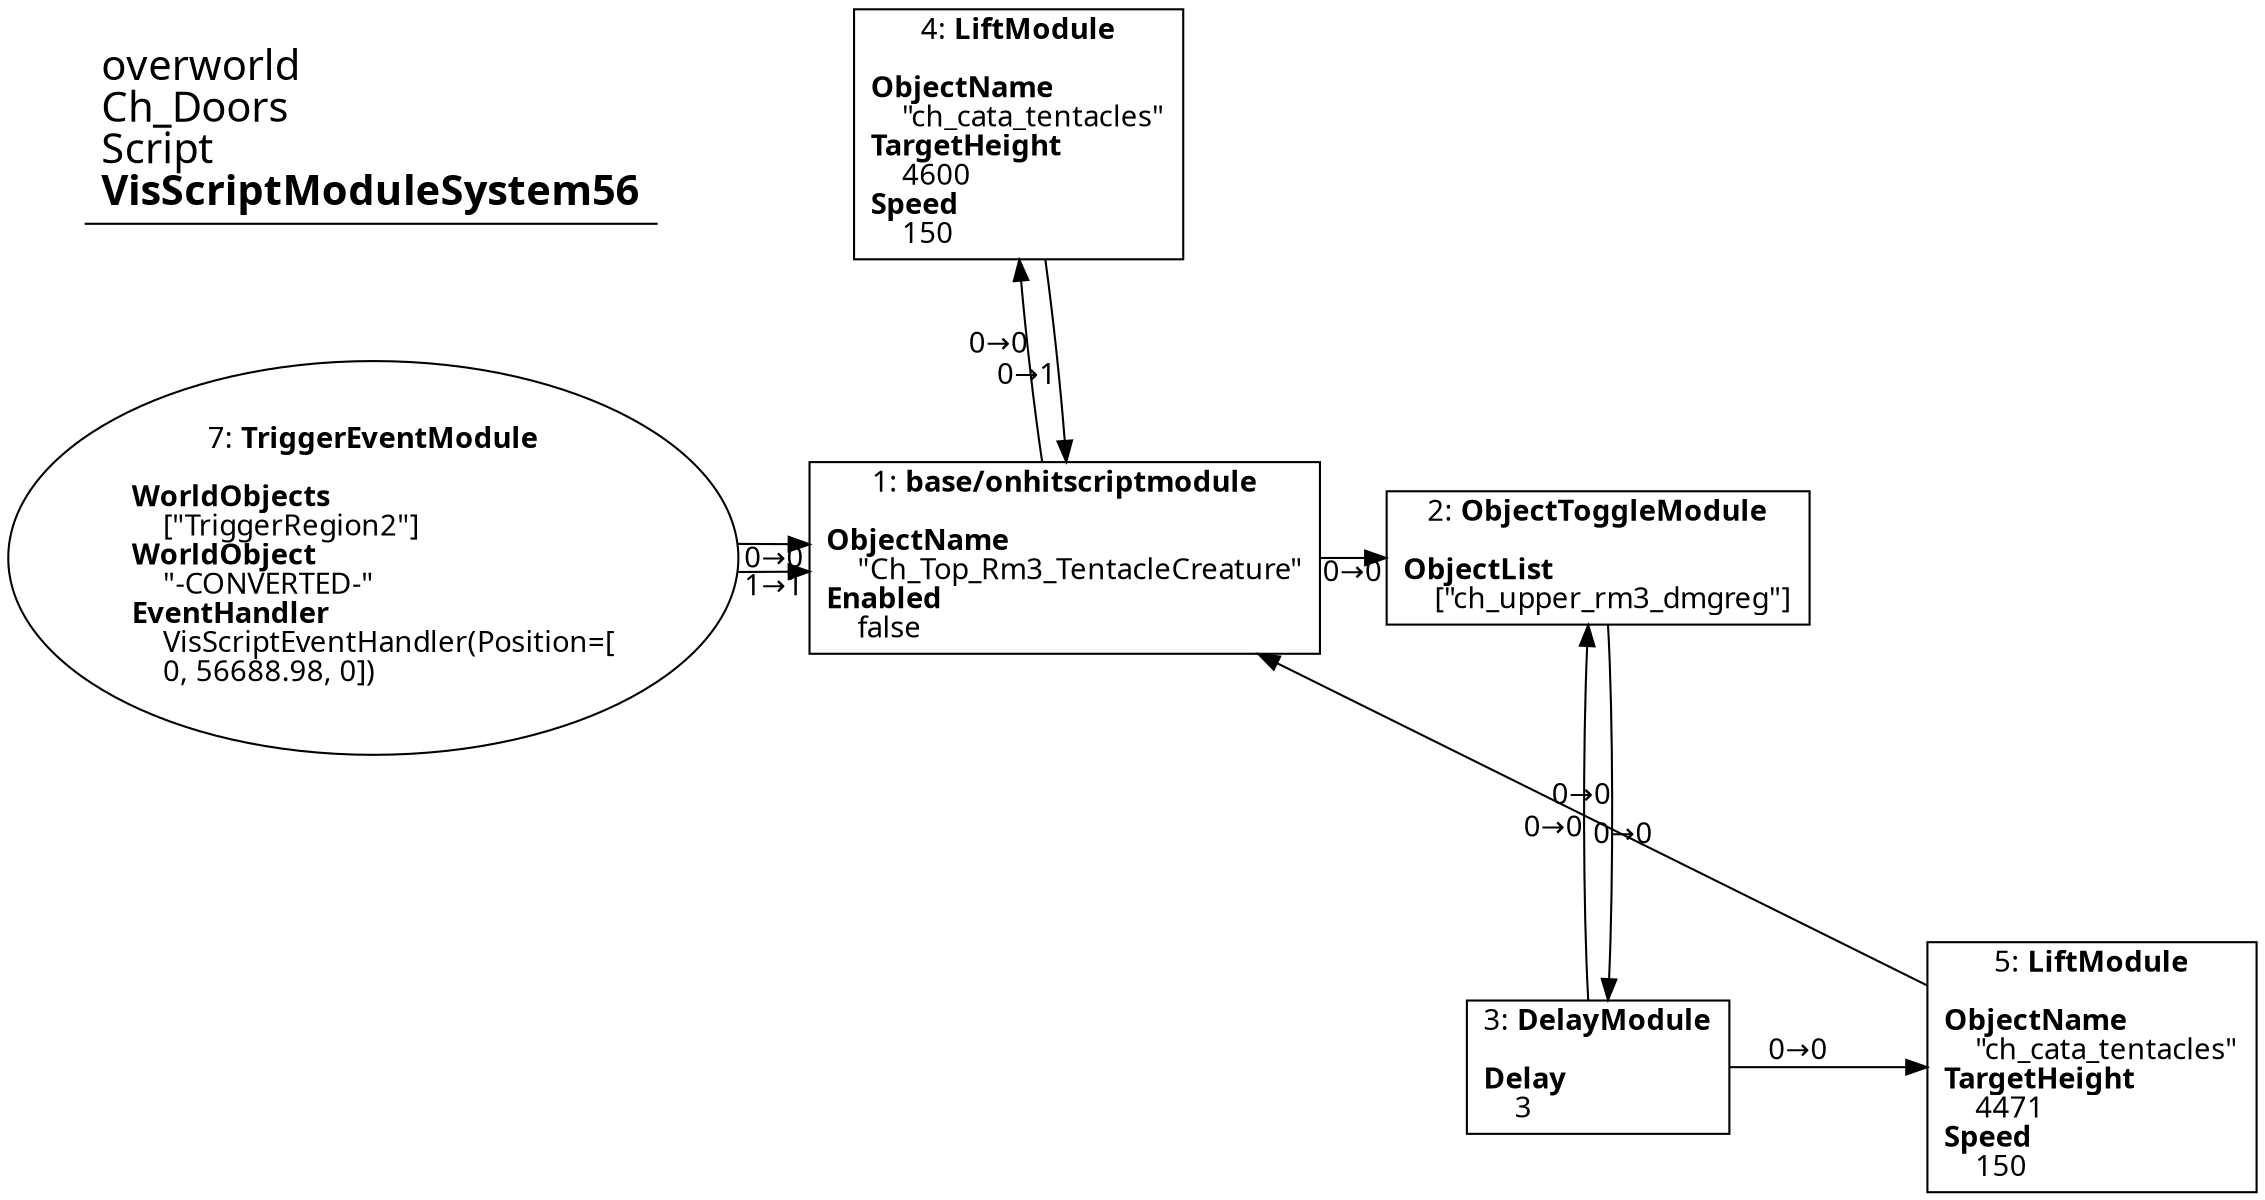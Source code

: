 digraph {
    layout = fdp;
    overlap = prism;
    sep = "+16";
    splines = spline;

    node [ shape = box ];

    graph [ fontname = "Segoe UI" ];
    node [ fontname = "Segoe UI" ];
    edge [ fontname = "Segoe UI" ];

    1 [ label = <1: <b>base/onhitscriptmodule</b><br/><br/><b>ObjectName</b><br align="left"/>    &quot;Ch_Top_Rm3_TentacleCreature&quot;<br align="left"/><b>Enabled</b><br align="left"/>    false<br align="left"/>> ];
    1 [ pos = "0.076000005,0.246!" ];
    1 -> 4 [ label = "0→0" ];
    1 -> 2 [ label = "0→0" ];

    2 [ label = <2: <b>ObjectToggleModule</b><br/><br/><b>ObjectList</b><br align="left"/>    [&quot;ch_upper_rm3_dmgreg&quot;]<br align="left"/>> ];
    2 [ pos = "0.319,0.246!" ];
    2 -> 3 [ label = "0→0" ];

    3 [ label = <3: <b>DelayModule</b><br/><br/><b>Delay</b><br align="left"/>    3<br align="left"/>> ];
    3 [ pos = "0.319,0.014!" ];
    3 -> 5 [ label = "0→0" ];
    3 -> 2 [ label = "0→0" ];

    4 [ label = <4: <b>LiftModule</b><br/><br/><b>ObjectName</b><br align="left"/>    &quot;ch_cata_tentacles&quot;<br align="left"/><b>TargetHeight</b><br align="left"/>    4600<br align="left"/><b>Speed</b><br align="left"/>    150<br align="left"/>> ];
    4 [ pos = "0.055000003,0.439!" ];
    4 -> 1 [ label = "0→1" ];

    5 [ label = <5: <b>LiftModule</b><br/><br/><b>ObjectName</b><br align="left"/>    &quot;ch_cata_tentacles&quot;<br align="left"/><b>TargetHeight</b><br align="left"/>    4471<br align="left"/><b>Speed</b><br align="left"/>    150<br align="left"/>> ];
    5 [ pos = "0.544,0.014!" ];
    5 -> 1 [ label = "0→0" ];

    7 [ label = <7: <b>TriggerEventModule</b><br/><br/><b>WorldObjects</b><br align="left"/>    [&quot;TriggerRegion2&quot;]<br align="left"/><b>WorldObject</b><br align="left"/>    &quot;-CONVERTED-&quot;<br align="left"/><b>EventHandler</b><br align="left"/>    VisScriptEventHandler(Position=[<br align="left"/>    0, 56688.98, 0])<br align="left"/>> ];
    7 [ shape = oval ]
    7 [ pos = "-0.23900001,0.246!" ];
    7 -> 1 [ label = "0→0" ];
    7 -> 1 [ label = "1→1" ];

    title [ pos = "-0.24000001,0.44000003!" ];
    title [ shape = underline ];
    title [ label = <<font point-size="20">overworld<br align="left"/>Ch_Doors<br align="left"/>Script<br align="left"/><b>VisScriptModuleSystem56</b><br align="left"/></font>> ];
}
